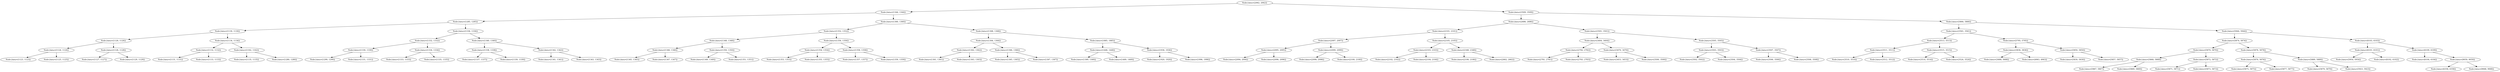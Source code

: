 digraph G{
755480152 [label="Node{data=[2062, 2062]}"]
755480152 -> 1869752838
1869752838 [label="Node{data=[1344, 1344]}"]
1869752838 -> 441566842
441566842 [label="Node{data=[1285, 1285]}"]
441566842 -> 771397623
771397623 [label="Node{data=[1130, 1130]}"]
771397623 -> 1038045542
1038045542 [label="Node{data=[1126, 1126]}"]
1038045542 -> 1132691137
1132691137 [label="Node{data=[1124, 1124]}"]
1132691137 -> 1475678941
1475678941 [label="Node{data=[1123, 1123]}"]
1132691137 -> 776561403
776561403 [label="Node{data=[1125, 1125]}"]
1038045542 -> 1767526965
1767526965 [label="Node{data=[1128, 1128]}"]
1767526965 -> 838294697
838294697 [label="Node{data=[1127, 1127]}"]
1767526965 -> 1324078000
1324078000 [label="Node{data=[1129, 1129]}"]
771397623 -> 735063596
735063596 [label="Node{data=[1134, 1134]}"]
735063596 -> 278923929
278923929 [label="Node{data=[1132, 1132]}"]
278923929 -> 465112624
465112624 [label="Node{data=[1131, 1131]}"]
278923929 -> 190785700
190785700 [label="Node{data=[1133, 1133]}"]
735063596 -> 567596717
567596717 [label="Node{data=[1162, 1162]}"]
567596717 -> 825291980
825291980 [label="Node{data=[1135, 1135]}"]
567596717 -> 1647027284
1647027284 [label="Node{data=[1280, 1280]}"]
441566842 -> 272874173
272874173 [label="Node{data=[1336, 1336]}"]
272874173 -> 388327334
388327334 [label="Node{data=[1332, 1332]}"]
388327334 -> 562390810
562390810 [label="Node{data=[1330, 1330]}"]
562390810 -> 515075706
515075706 [label="Node{data=[1299, 1299]}"]
562390810 -> 321431875
321431875 [label="Node{data=[1331, 1331]}"]
388327334 -> 789374167
789374167 [label="Node{data=[1334, 1334]}"]
789374167 -> 633072539
633072539 [label="Node{data=[1333, 1333]}"]
789374167 -> 553554408
553554408 [label="Node{data=[1335, 1335]}"]
272874173 -> 1992971781
1992971781 [label="Node{data=[1340, 1340]}"]
1992971781 -> 1051213399
1051213399 [label="Node{data=[1338, 1338]}"]
1051213399 -> 1152777514
1152777514 [label="Node{data=[1337, 1337]}"]
1051213399 -> 277894533
277894533 [label="Node{data=[1339, 1339]}"]
1992971781 -> 877548524
877548524 [label="Node{data=[1342, 1342]}"]
877548524 -> 1273731508
1273731508 [label="Node{data=[1341, 1341]}"]
877548524 -> 542925134
542925134 [label="Node{data=[1343, 1343]}"]
1869752838 -> 854734013
854734013 [label="Node{data=[1360, 1360]}"]
854734013 -> 1961218108
1961218108 [label="Node{data=[1352, 1352]}"]
1961218108 -> 1674891565
1674891565 [label="Node{data=[1348, 1348]}"]
1674891565 -> 549554696
549554696 [label="Node{data=[1346, 1346]}"]
549554696 -> 53810545
53810545 [label="Node{data=[1345, 1345]}"]
549554696 -> 1502298395
1502298395 [label="Node{data=[1347, 1347]}"]
1674891565 -> 479444670
479444670 [label="Node{data=[1350, 1350]}"]
479444670 -> 816772846
816772846 [label="Node{data=[1349, 1349]}"]
479444670 -> 463205143
463205143 [label="Node{data=[1351, 1351]}"]
1961218108 -> 412875494
412875494 [label="Node{data=[1356, 1356]}"]
412875494 -> 435998981
435998981 [label="Node{data=[1354, 1354]}"]
435998981 -> 1587694930
1587694930 [label="Node{data=[1353, 1353]}"]
435998981 -> 451219162
451219162 [label="Node{data=[1355, 1355]}"]
412875494 -> 1567525802
1567525802 [label="Node{data=[1358, 1358]}"]
1567525802 -> 585440763
585440763 [label="Node{data=[1357, 1357]}"]
1567525802 -> 1851853864
1851853864 [label="Node{data=[1359, 1359]}"]
854734013 -> 1556106464
1556106464 [label="Node{data=[1368, 1368]}"]
1556106464 -> 1968877321
1968877321 [label="Node{data=[1364, 1364]}"]
1968877321 -> 2136637084
2136637084 [label="Node{data=[1362, 1362]}"]
2136637084 -> 423374099
423374099 [label="Node{data=[1361, 1361]}"]
2136637084 -> 1204147608
1204147608 [label="Node{data=[1363, 1363]}"]
1968877321 -> 1741097102
1741097102 [label="Node{data=[1366, 1366]}"]
1741097102 -> 1262822516
1262822516 [label="Node{data=[1365, 1365]}"]
1741097102 -> 862575802
862575802 [label="Node{data=[1367, 1367]}"]
1556106464 -> 1525266010
1525266010 [label="Node{data=[1885, 1885]}"]
1525266010 -> 95766257
95766257 [label="Node{data=[1448, 1448]}"]
95766257 -> 1731310775
1731310775 [label="Node{data=[1369, 1369]}"]
95766257 -> 440416487
440416487 [label="Node{data=[1469, 1469]}"]
1525266010 -> 218896019
218896019 [label="Node{data=[1936, 1936]}"]
218896019 -> 580995853
580995853 [label="Node{data=[1920, 1920]}"]
218896019 -> 1222625250
1222625250 [label="Node{data=[1996, 1996]}"]
755480152 -> 1405307166
1405307166 [label="Node{data=[3509, 3509]}"]
1405307166 -> 1050043771
1050043771 [label="Node{data=[2686, 2686]}"]
1050043771 -> 382187655
382187655 [label="Node{data=[2101, 2101]}"]
382187655 -> 546413930
546413930 [label="Node{data=[2097, 2097]}"]
546413930 -> 1775479775
1775479775 [label="Node{data=[2095, 2095]}"]
1775479775 -> 1692644899
1692644899 [label="Node{data=[2094, 2094]}"]
1775479775 -> 1330330040
1330330040 [label="Node{data=[2096, 2096]}"]
546413930 -> 1671272438
1671272438 [label="Node{data=[2099, 2099]}"]
1671272438 -> 392447241
392447241 [label="Node{data=[2098, 2098]}"]
1671272438 -> 1850719080
1850719080 [label="Node{data=[2100, 2100]}"]
382187655 -> 2019543520
2019543520 [label="Node{data=[2105, 2105]}"]
2019543520 -> 2012402490
2012402490 [label="Node{data=[2103, 2103]}"]
2012402490 -> 1116445888
1116445888 [label="Node{data=[2102, 2102]}"]
2012402490 -> 1359805186
1359805186 [label="Node{data=[2104, 2104]}"]
2019543520 -> 1461331978
1461331978 [label="Node{data=[2348, 2348]}"]
1461331978 -> 915426000
915426000 [label="Node{data=[2106, 2106]}"]
1461331978 -> 686009694
686009694 [label="Node{data=[2662, 2662]}"]
1050043771 -> 503416747
503416747 [label="Node{data=[3501, 3501]}"]
503416747 -> 417183257
417183257 [label="Node{data=[3404, 3404]}"]
417183257 -> 741325080
741325080 [label="Node{data=[2782, 2782]}"]
741325080 -> 420702366
420702366 [label="Node{data=[2781, 2781]}"]
741325080 -> 196974792
196974792 [label="Node{data=[2783, 2783]}"]
417183257 -> 2116389592
2116389592 [label="Node{data=[3470, 3470]}"]
2116389592 -> 798165885
798165885 [label="Node{data=[3453, 3453]}"]
2116389592 -> 768004489
768004489 [label="Node{data=[3500, 3500]}"]
503416747 -> 1247438625
1247438625 [label="Node{data=[3505, 3505]}"]
1247438625 -> 419125240
419125240 [label="Node{data=[3503, 3503]}"]
419125240 -> 788819833
788819833 [label="Node{data=[3502, 3502]}"]
419125240 -> 886417801
886417801 [label="Node{data=[3504, 3504]}"]
1247438625 -> 758096733
758096733 [label="Node{data=[3507, 3507]}"]
758096733 -> 1864983959
1864983959 [label="Node{data=[3506, 3506]}"]
758096733 -> 1675272364
1675272364 [label="Node{data=[3508, 3508]}"]
1405307166 -> 2061161663
2061161663 [label="Node{data=[5866, 5866]}"]
2061161663 -> 708818418
708818418 [label="Node{data=[3561, 3561]}"]
708818418 -> 245262591
245262591 [label="Node{data=[3513, 3513]}"]
245262591 -> 955737664
955737664 [label="Node{data=[3511, 3511]}"]
955737664 -> 346305229
346305229 [label="Node{data=[3510, 3510]}"]
955737664 -> 1138984334
1138984334 [label="Node{data=[3512, 3512]}"]
245262591 -> 1044894877
1044894877 [label="Node{data=[3515, 3515]}"]
1044894877 -> 1023500403
1023500403 [label="Node{data=[3514, 3514]}"]
1044894877 -> 134614852
134614852 [label="Node{data=[3524, 3524]}"]
708818418 -> 1461072959
1461072959 [label="Node{data=[5795, 5795]}"]
1461072959 -> 1467347324
1467347324 [label="Node{data=[3836, 3836]}"]
1467347324 -> 1631650073
1631650073 [label="Node{data=[3688, 3688]}"]
1467347324 -> 1493524058
1493524058 [label="Node{data=[4963, 4963]}"]
1461072959 -> 1070870153
1070870153 [label="Node{data=[5850, 5850]}"]
1070870153 -> 1204995614
1204995614 [label="Node{data=[5830, 5830]}"]
1070870153 -> 787635764
787635764 [label="Node{data=[5857, 5857]}"]
2061161663 -> 1568027198
1568027198 [label="Node{data=[5944, 5944]}"]
1568027198 -> 1128853375
1128853375 [label="Node{data=[5874, 5874]}"]
1128853375 -> 318452542
318452542 [label="Node{data=[5870, 5870]}"]
318452542 -> 784649387
784649387 [label="Node{data=[5868, 5868]}"]
784649387 -> 1112534159
1112534159 [label="Node{data=[5867, 5867]}"]
784649387 -> 1182318766
1182318766 [label="Node{data=[5869, 5869]}"]
318452542 -> 231827868
231827868 [label="Node{data=[5872, 5872]}"]
231827868 -> 91770137
91770137 [label="Node{data=[5871, 5871]}"]
231827868 -> 946791085
946791085 [label="Node{data=[5873, 5873]}"]
1128853375 -> 949172414
949172414 [label="Node{data=[5878, 5878]}"]
949172414 -> 1040722873
1040722873 [label="Node{data=[5876, 5876]}"]
1040722873 -> 2036316644
2036316644 [label="Node{data=[5875, 5875]}"]
1040722873 -> 921389032
921389032 [label="Node{data=[5877, 5877]}"]
949172414 -> 387764035
387764035 [label="Node{data=[5889, 5889]}"]
387764035 -> 1748401146
1748401146 [label="Node{data=[5879, 5879]}"]
387764035 -> 1814200193
1814200193 [label="Node{data=[5923, 5923]}"]
1568027198 -> 1749482
1749482 [label="Node{data=[6103, 6103]}"]
1749482 -> 1905066109
1905066109 [label="Node{data=[6101, 6101]}"]
1905066109 -> 717184029
717184029 [label="Node{data=[5954, 5954]}"]
1905066109 -> 1436479676
1436479676 [label="Node{data=[6102, 6102]}"]
1749482 -> 14589444
14589444 [label="Node{data=[6109, 6109]}"]
14589444 -> 432666762
432666762 [label="Node{data=[6104, 6104]}"]
14589444 -> 1229324314
1229324314 [label="Node{data=[9059, 9059]}"]
1229324314 -> 1803485854
1803485854 [label="Node{data=[6358, 6358]}"]
1229324314 -> 530947915
530947915 [label="Node{data=[9068, 9068]}"]
}